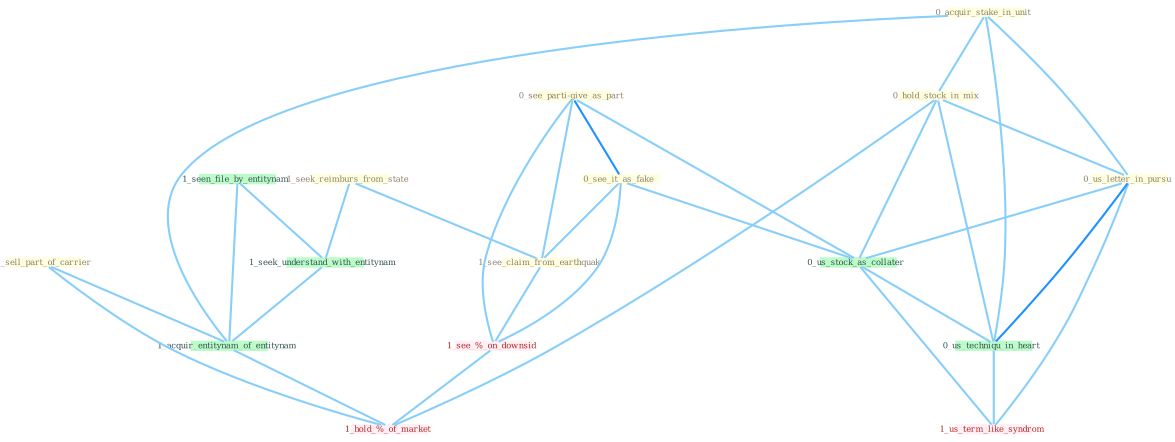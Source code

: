 Graph G{ 
    node
    [shape=polygon,style=filled,width=.5,height=.06,color="#BDFCC9",fixedsize=true,fontsize=4,
    fontcolor="#2f4f4f"];
    {node
    [color="#ffffe0", fontcolor="#8b7d6b"] "1_seek_reimburs_from_state " "0_see_parti-give_as_part " "0_acquir_stake_in_unit " "1_sell_part_of_carrier " "0_see_it_as_fake " "0_hold_stock_in_mix " "0_us_letter_in_pursu " "1_see_claim_from_earthquak "}
{node [color="#fff0f5", fontcolor="#b22222"] "1_see_%_on_downsid " "1_us_term_like_syndrom " "1_hold_%_of_market "}
edge [color="#B0E2FF"];

	"1_seek_reimburs_from_state " -- "1_see_claim_from_earthquak " [w="1", color="#87cefa" ];
	"1_seek_reimburs_from_state " -- "1_seek_understand_with_entitynam " [w="1", color="#87cefa" ];
	"0_see_parti-give_as_part " -- "0_see_it_as_fake " [w="2", color="#1e90ff" , len=0.8];
	"0_see_parti-give_as_part " -- "1_see_claim_from_earthquak " [w="1", color="#87cefa" ];
	"0_see_parti-give_as_part " -- "0_us_stock_as_collater " [w="1", color="#87cefa" ];
	"0_see_parti-give_as_part " -- "1_see_%_on_downsid " [w="1", color="#87cefa" ];
	"0_acquir_stake_in_unit " -- "0_hold_stock_in_mix " [w="1", color="#87cefa" ];
	"0_acquir_stake_in_unit " -- "0_us_letter_in_pursu " [w="1", color="#87cefa" ];
	"0_acquir_stake_in_unit " -- "1_acquir_entitynam_of_entitynam " [w="1", color="#87cefa" ];
	"0_acquir_stake_in_unit " -- "0_us_techniqu_in_heart " [w="1", color="#87cefa" ];
	"1_sell_part_of_carrier " -- "1_acquir_entitynam_of_entitynam " [w="1", color="#87cefa" ];
	"1_sell_part_of_carrier " -- "1_hold_%_of_market " [w="1", color="#87cefa" ];
	"0_see_it_as_fake " -- "1_see_claim_from_earthquak " [w="1", color="#87cefa" ];
	"0_see_it_as_fake " -- "0_us_stock_as_collater " [w="1", color="#87cefa" ];
	"0_see_it_as_fake " -- "1_see_%_on_downsid " [w="1", color="#87cefa" ];
	"0_hold_stock_in_mix " -- "0_us_letter_in_pursu " [w="1", color="#87cefa" ];
	"0_hold_stock_in_mix " -- "0_us_stock_as_collater " [w="1", color="#87cefa" ];
	"0_hold_stock_in_mix " -- "0_us_techniqu_in_heart " [w="1", color="#87cefa" ];
	"0_hold_stock_in_mix " -- "1_hold_%_of_market " [w="1", color="#87cefa" ];
	"0_us_letter_in_pursu " -- "0_us_stock_as_collater " [w="1", color="#87cefa" ];
	"0_us_letter_in_pursu " -- "0_us_techniqu_in_heart " [w="2", color="#1e90ff" , len=0.8];
	"0_us_letter_in_pursu " -- "1_us_term_like_syndrom " [w="1", color="#87cefa" ];
	"1_see_claim_from_earthquak " -- "1_see_%_on_downsid " [w="1", color="#87cefa" ];
	"1_seen_file_by_entitynam " -- "1_seek_understand_with_entitynam " [w="1", color="#87cefa" ];
	"1_seen_file_by_entitynam " -- "1_acquir_entitynam_of_entitynam " [w="1", color="#87cefa" ];
	"0_us_stock_as_collater " -- "0_us_techniqu_in_heart " [w="1", color="#87cefa" ];
	"0_us_stock_as_collater " -- "1_us_term_like_syndrom " [w="1", color="#87cefa" ];
	"1_seek_understand_with_entitynam " -- "1_acquir_entitynam_of_entitynam " [w="1", color="#87cefa" ];
	"1_acquir_entitynam_of_entitynam " -- "1_hold_%_of_market " [w="1", color="#87cefa" ];
	"0_us_techniqu_in_heart " -- "1_us_term_like_syndrom " [w="1", color="#87cefa" ];
	"1_see_%_on_downsid " -- "1_hold_%_of_market " [w="1", color="#87cefa" ];
}